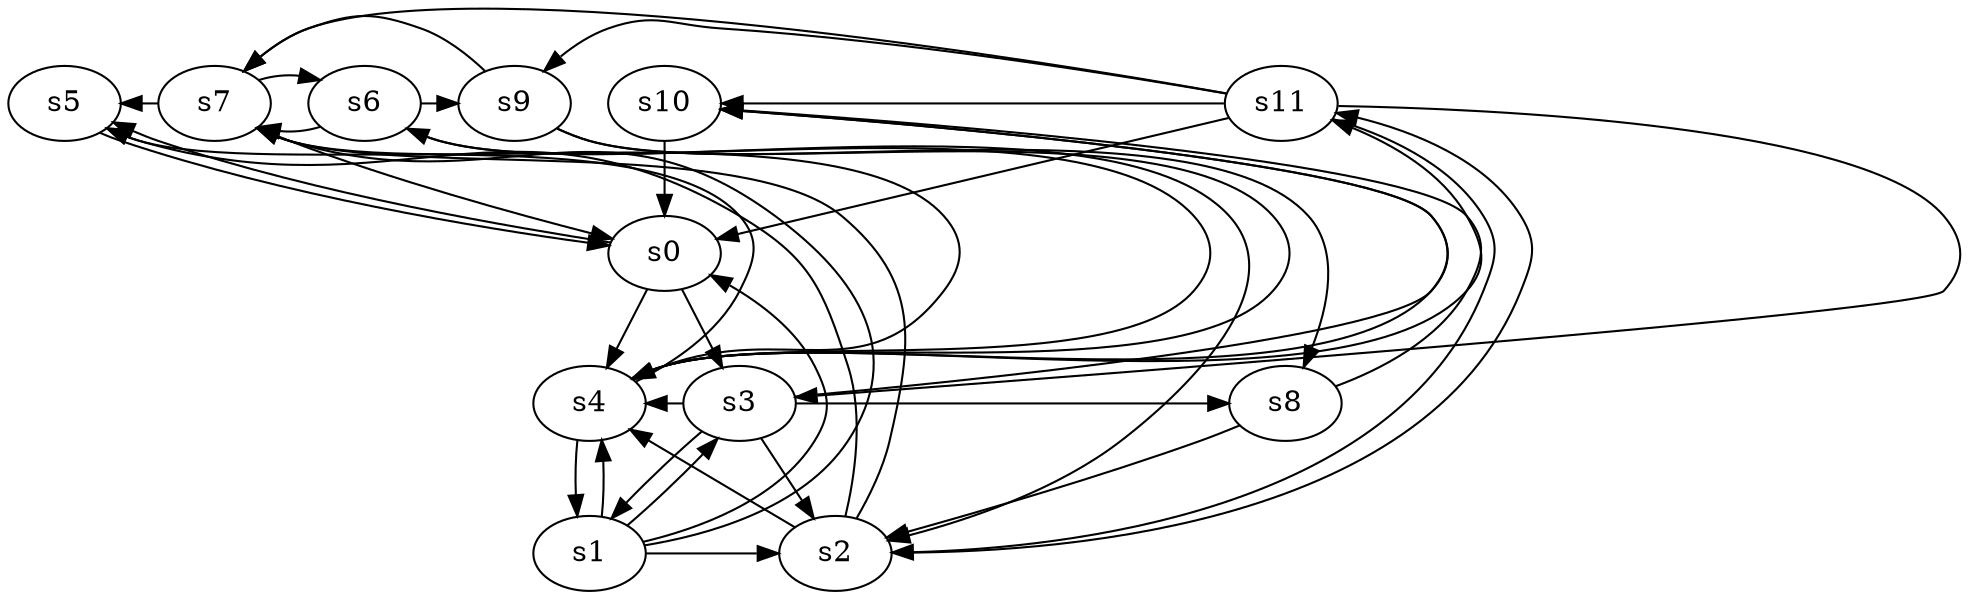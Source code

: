 digraph game_0808_complex_12 {
    s0 [name="s0", player=1];
    s1 [name="s1", player=0, target=1];
    s2 [name="s2", player=1, target=1];
    s3 [name="s3", player=1];
    s4 [name="s4", player=0];
    s5 [name="s5", player=1, target=1];
    s6 [name="s6", player=0];
    s7 [name="s7", player=0, target=1];
    s8 [name="s8", player=0];
    s9 [name="s9", player=0, target=1];
    s10 [name="s10", player=1];
    s11 [name="s11", player=0];

    s0 -> s3;
    s0 -> s4;
    s0 -> s5 [constraint="time % 3 == 0 && time % 5 == 1"];
    s1 -> s0 [constraint="time == 16"];
    s1 -> s2 [constraint="time == 22"];
    s1 -> s3 [constraint="time % 3 == 0 && time % 3 == 2"];
    s1 -> s4 [constraint="time % 3 == 1 && time % 5 == 1"];
    s1 -> s7 [constraint="!(time % 3 == 0)"];
    s2 -> s4 [constraint="time % 5 == 0"];
    s2 -> s5 [constraint="time == 5 || time == 19"];
    s2 -> s7 [constraint="!(time % 3 == 2)"];
    s2 -> s11 [constraint="time % 3 == 2"];
    s3 -> s1 [constraint="time % 3 == 0"];
    s3 -> s2;
    s3 -> s4 [constraint="time % 4 == 1"];
    s3 -> s8 [constraint="!(time % 6 == 1)"];
    s3 -> s10 [constraint="time % 3 == 0"];
    s4 -> s1;
    s4 -> s5 [constraint="time % 4 == 2 || time % 2 == 0"];
    s4 -> s6 [constraint="time % 4 == 1 || time % 2 == 0"];
    s4 -> s10 [constraint="time % 6 == 2"];
    s4 -> s11 [constraint="time == 5 || time == 6 || time == 9 || time == 16"];
    s5 -> s0 [constraint="time % 4 == 1 && time % 3 == 1"];
    s6 -> s2 [constraint="time % 2 == 1 || time % 3 == 1"];
    s6 -> s7 [constraint="time % 2 == 1 && time % 4 == 3"];
    s6 -> s9 [constraint="time == 16 || time == 17"];
    s7 -> s0 [constraint="time % 7 == 3"];
    s7 -> s4 [constraint="time % 4 == 3 && time % 5 == 4"];
    s7 -> s5 [constraint="time % 3 == 2"];
    s7 -> s6 [constraint="time == 3 || time == 4 || time == 11"];
    s8 -> s2;
    s8 -> s10 [constraint="time % 3 == 0 || time % 5 == 4"];
    s9 -> s4 [constraint="!(time % 4 == 1)"];
    s9 -> s7 [constraint="time == 9 || time == 12 || time == 15 || time == 17"];
    s9 -> s8 [constraint="time % 2 == 0 || time % 5 == 1"];
    s10 -> s0;
    s11 -> s0 [constraint="time % 4 == 1"];
    s11 -> s2 [constraint="time % 3 == 1 && time % 5 == 4"];
    s11 -> s3 [constraint="time % 4 == 3 && time % 5 == 0"];
    s11 -> s7 [constraint="time % 5 == 2 || time % 2 == 0"];
    s11 -> s9 [constraint="time % 4 == 3 && time % 3 == 2"];
    s11 -> s10 [constraint="time % 4 == 2 && time % 5 == 2"];
}
